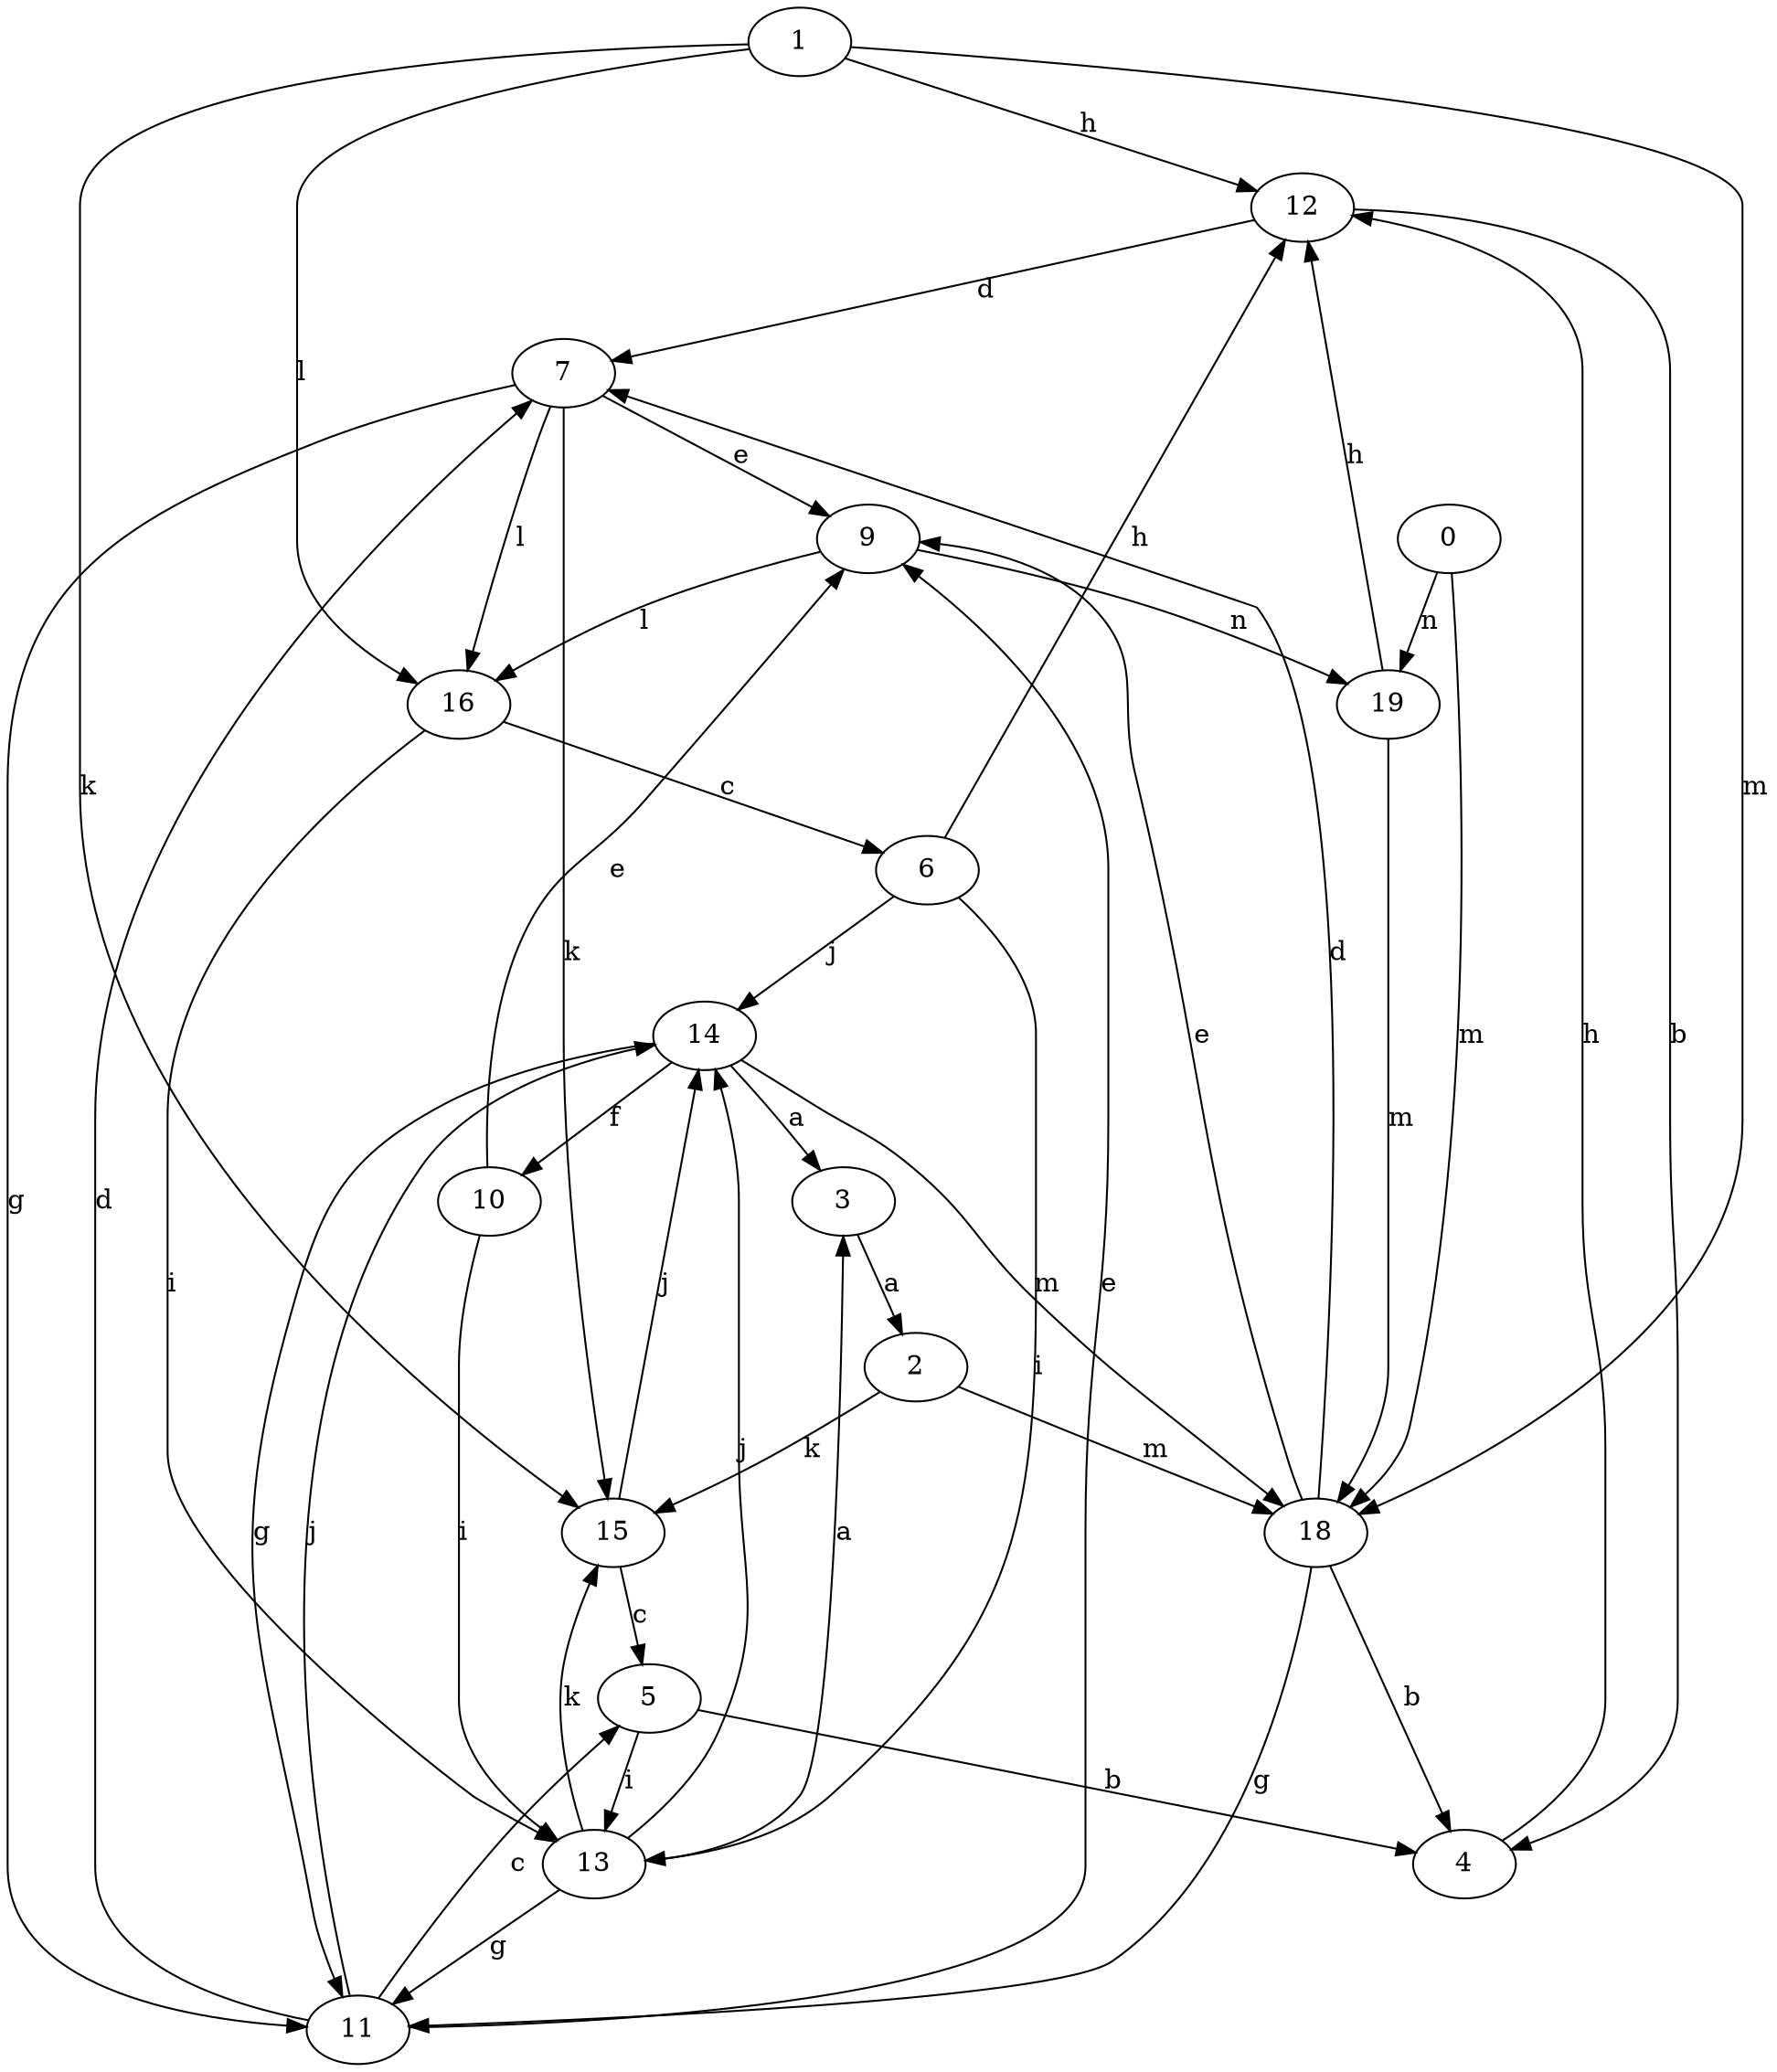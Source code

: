strict digraph  {
1;
2;
3;
4;
5;
6;
7;
9;
10;
11;
12;
13;
14;
15;
16;
0;
18;
19;
1 -> 12  [label=h];
1 -> 15  [label=k];
1 -> 16  [label=l];
1 -> 18  [label=m];
2 -> 15  [label=k];
2 -> 18  [label=m];
3 -> 2  [label=a];
4 -> 12  [label=h];
5 -> 4  [label=b];
5 -> 13  [label=i];
6 -> 12  [label=h];
6 -> 13  [label=i];
6 -> 14  [label=j];
7 -> 9  [label=e];
7 -> 11  [label=g];
7 -> 15  [label=k];
7 -> 16  [label=l];
9 -> 16  [label=l];
9 -> 19  [label=n];
10 -> 9  [label=e];
10 -> 13  [label=i];
11 -> 5  [label=c];
11 -> 7  [label=d];
11 -> 9  [label=e];
11 -> 14  [label=j];
12 -> 4  [label=b];
12 -> 7  [label=d];
13 -> 3  [label=a];
13 -> 11  [label=g];
13 -> 14  [label=j];
13 -> 15  [label=k];
14 -> 3  [label=a];
14 -> 10  [label=f];
14 -> 11  [label=g];
14 -> 18  [label=m];
15 -> 5  [label=c];
15 -> 14  [label=j];
16 -> 6  [label=c];
16 -> 13  [label=i];
0 -> 18  [label=m];
0 -> 19  [label=n];
18 -> 4  [label=b];
18 -> 7  [label=d];
18 -> 9  [label=e];
18 -> 11  [label=g];
19 -> 12  [label=h];
19 -> 18  [label=m];
}
